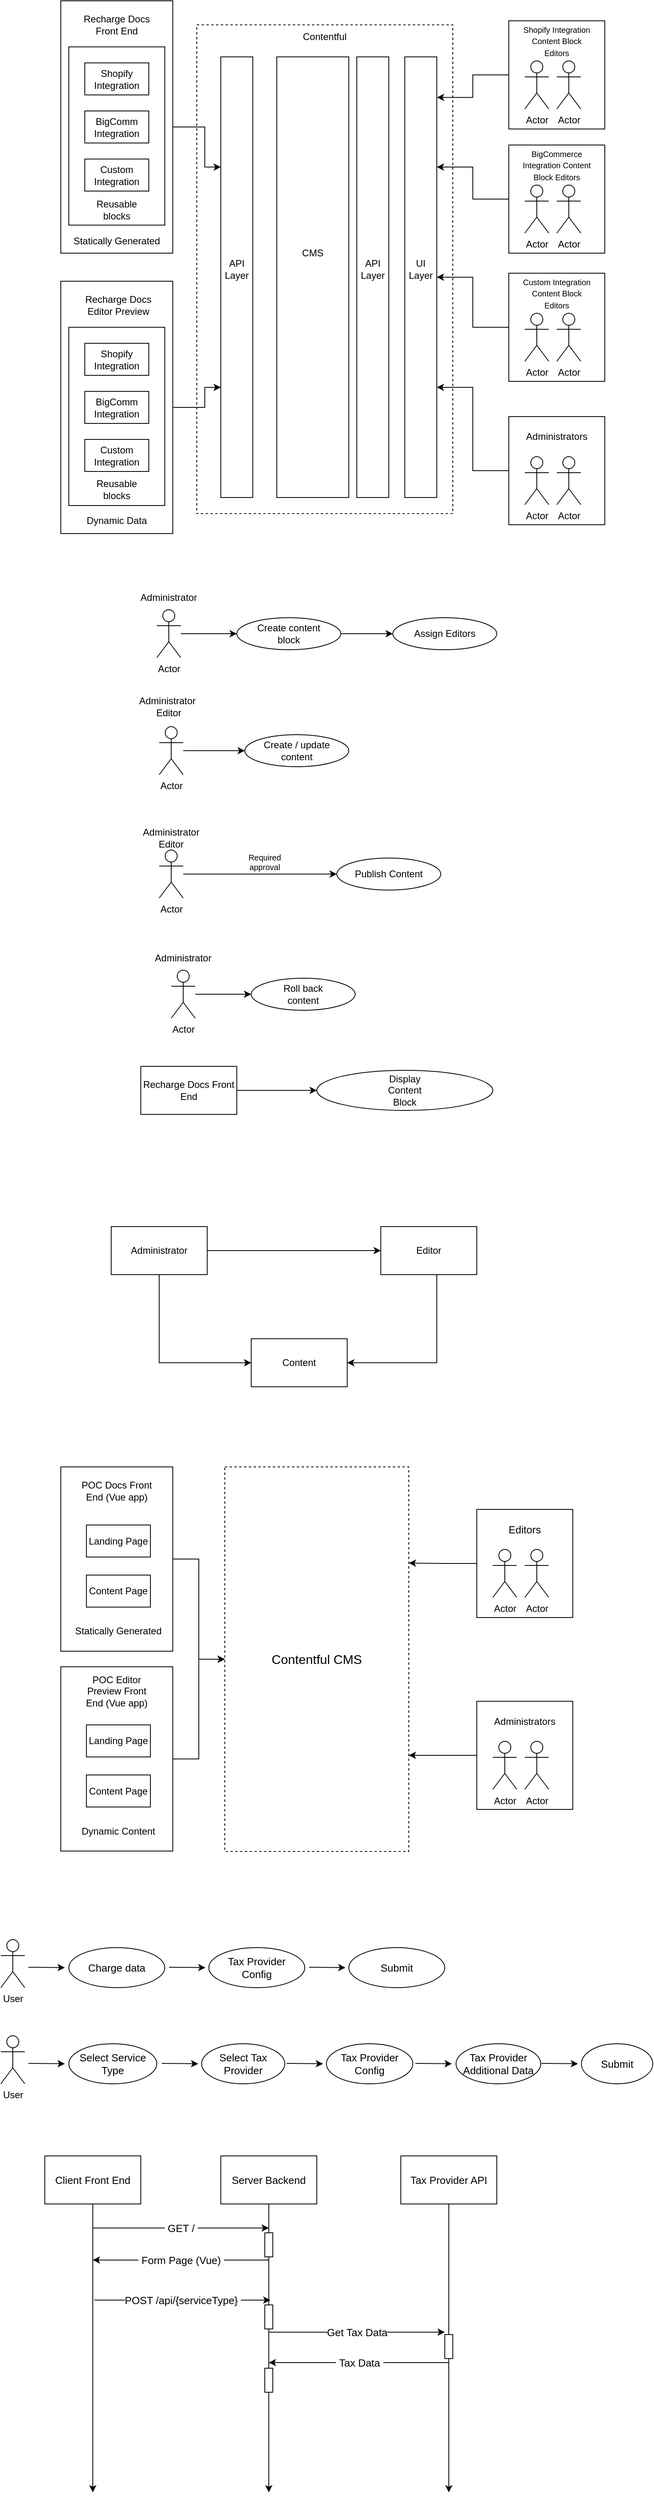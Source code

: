 <mxfile version="15.9.5" type="github">
  <diagram id="McnBqX_8OXEuc_d459IT" name="Page-1">
    <mxGraphModel dx="1174" dy="828" grid="1" gridSize="10" guides="1" tooltips="1" connect="1" arrows="1" fold="1" page="1" pageScale="1" pageWidth="850" pageHeight="1100" math="0" shadow="0">
      <root>
        <mxCell id="0" />
        <mxCell id="1" parent="0" />
        <mxCell id="9h9Ux4YRKQZeNhD9gGjw-2" value="" style="rounded=0;whiteSpace=wrap;html=1;dashed=1;" vertex="1" parent="1">
          <mxGeometry x="260" y="120" width="320" height="610" as="geometry" />
        </mxCell>
        <mxCell id="wLzdfKrcWUK0gIP68M67-1" value="" style="rounded=0;whiteSpace=wrap;html=1;direction=south;" parent="1" vertex="1">
          <mxGeometry x="360" y="160" width="90" height="550" as="geometry" />
        </mxCell>
        <mxCell id="wLzdfKrcWUK0gIP68M67-2" value="CMS" style="text;html=1;strokeColor=none;fillColor=none;align=center;verticalAlign=middle;whiteSpace=wrap;rounded=0;" parent="1" vertex="1">
          <mxGeometry x="375" y="390" width="60" height="30" as="geometry" />
        </mxCell>
        <mxCell id="wLzdfKrcWUK0gIP68M67-4" value="" style="rounded=0;whiteSpace=wrap;html=1;direction=south;" parent="1" vertex="1">
          <mxGeometry x="460" y="160" width="40" height="550" as="geometry" />
        </mxCell>
        <mxCell id="wLzdfKrcWUK0gIP68M67-5" value="" style="rounded=0;whiteSpace=wrap;html=1;direction=south;" parent="1" vertex="1">
          <mxGeometry x="520" y="160" width="40" height="550" as="geometry" />
        </mxCell>
        <mxCell id="wLzdfKrcWUK0gIP68M67-6" value="API&lt;br&gt;Layer" style="text;html=1;strokeColor=none;fillColor=none;align=center;verticalAlign=middle;whiteSpace=wrap;rounded=0;" parent="1" vertex="1">
          <mxGeometry x="450" y="410" width="60" height="30" as="geometry" />
        </mxCell>
        <mxCell id="wLzdfKrcWUK0gIP68M67-7" value="UI&lt;br&gt;Layer" style="text;html=1;strokeColor=none;fillColor=none;align=center;verticalAlign=middle;whiteSpace=wrap;rounded=0;" parent="1" vertex="1">
          <mxGeometry x="510" y="410" width="60" height="30" as="geometry" />
        </mxCell>
        <mxCell id="wLzdfKrcWUK0gIP68M67-63" style="edgeStyle=orthogonalEdgeStyle;rounded=0;orthogonalLoop=1;jettySize=auto;html=1;exitX=0;exitY=0.5;exitDx=0;exitDy=0;entryX=0.092;entryY=-0.005;entryDx=0;entryDy=0;entryPerimeter=0;" parent="1" source="wLzdfKrcWUK0gIP68M67-10" target="wLzdfKrcWUK0gIP68M67-5" edge="1">
          <mxGeometry relative="1" as="geometry">
            <mxPoint x="570" y="210" as="targetPoint" />
          </mxGeometry>
        </mxCell>
        <mxCell id="wLzdfKrcWUK0gIP68M67-10" value="" style="rounded=0;whiteSpace=wrap;html=1;" parent="1" vertex="1">
          <mxGeometry x="650" y="115" width="120" height="135" as="geometry" />
        </mxCell>
        <mxCell id="wLzdfKrcWUK0gIP68M67-11" value="&lt;font style=&quot;font-size: 10px&quot;&gt;Shopify Integration Content Block Editors&lt;/font&gt;" style="text;html=1;strokeColor=none;fillColor=none;align=center;verticalAlign=middle;whiteSpace=wrap;rounded=0;" parent="1" vertex="1">
          <mxGeometry x="665" y="125" width="90" height="30" as="geometry" />
        </mxCell>
        <mxCell id="wLzdfKrcWUK0gIP68M67-12" value="Actor" style="shape=umlActor;verticalLabelPosition=bottom;verticalAlign=top;html=1;outlineConnect=0;" parent="1" vertex="1">
          <mxGeometry x="670" y="165" width="30" height="60" as="geometry" />
        </mxCell>
        <mxCell id="wLzdfKrcWUK0gIP68M67-13" value="Actor" style="shape=umlActor;verticalLabelPosition=bottom;verticalAlign=top;html=1;outlineConnect=0;" parent="1" vertex="1">
          <mxGeometry x="710" y="165" width="30" height="60" as="geometry" />
        </mxCell>
        <mxCell id="wLzdfKrcWUK0gIP68M67-27" value="" style="rounded=0;whiteSpace=wrap;html=1;direction=south;" parent="1" vertex="1">
          <mxGeometry x="290" y="160" width="40" height="550" as="geometry" />
        </mxCell>
        <mxCell id="wLzdfKrcWUK0gIP68M67-28" value="API&lt;br&gt;Layer" style="text;html=1;strokeColor=none;fillColor=none;align=center;verticalAlign=middle;whiteSpace=wrap;rounded=0;" parent="1" vertex="1">
          <mxGeometry x="280" y="410" width="60" height="30" as="geometry" />
        </mxCell>
        <mxCell id="9h9Ux4YRKQZeNhD9gGjw-40" style="edgeStyle=orthogonalEdgeStyle;rounded=0;orthogonalLoop=1;jettySize=auto;html=1;entryX=0.25;entryY=1;entryDx=0;entryDy=0;" edge="1" parent="1" source="wLzdfKrcWUK0gIP68M67-29" target="wLzdfKrcWUK0gIP68M67-27">
          <mxGeometry relative="1" as="geometry">
            <Array as="points">
              <mxPoint x="270" y="248" />
              <mxPoint x="270" y="298" />
            </Array>
          </mxGeometry>
        </mxCell>
        <mxCell id="wLzdfKrcWUK0gIP68M67-29" value="" style="rounded=0;whiteSpace=wrap;html=1;" parent="1" vertex="1">
          <mxGeometry x="90" y="90" width="140" height="315" as="geometry" />
        </mxCell>
        <mxCell id="wLzdfKrcWUK0gIP68M67-41" value="Recharge Docs Front End" style="text;html=1;strokeColor=none;fillColor=none;align=center;verticalAlign=middle;whiteSpace=wrap;rounded=0;" parent="1" vertex="1">
          <mxGeometry x="110" y="105" width="100" height="30" as="geometry" />
        </mxCell>
        <mxCell id="wLzdfKrcWUK0gIP68M67-64" style="edgeStyle=orthogonalEdgeStyle;rounded=0;orthogonalLoop=1;jettySize=auto;html=1;exitX=0;exitY=0.5;exitDx=0;exitDy=0;entryX=0.25;entryY=0;entryDx=0;entryDy=0;" parent="1" source="wLzdfKrcWUK0gIP68M67-51" target="wLzdfKrcWUK0gIP68M67-5" edge="1">
          <mxGeometry relative="1" as="geometry" />
        </mxCell>
        <mxCell id="wLzdfKrcWUK0gIP68M67-51" value="" style="rounded=0;whiteSpace=wrap;html=1;" parent="1" vertex="1">
          <mxGeometry x="650" y="270" width="120" height="135" as="geometry" />
        </mxCell>
        <mxCell id="wLzdfKrcWUK0gIP68M67-52" value="&lt;font style=&quot;font-size: 10px&quot;&gt;BigCommerce Integration Content Block Editors&lt;/font&gt;" style="text;html=1;strokeColor=none;fillColor=none;align=center;verticalAlign=middle;whiteSpace=wrap;rounded=0;" parent="1" vertex="1">
          <mxGeometry x="665" y="280" width="90" height="30" as="geometry" />
        </mxCell>
        <mxCell id="wLzdfKrcWUK0gIP68M67-53" value="Actor" style="shape=umlActor;verticalLabelPosition=bottom;verticalAlign=top;html=1;outlineConnect=0;" parent="1" vertex="1">
          <mxGeometry x="670" y="320" width="30" height="60" as="geometry" />
        </mxCell>
        <mxCell id="wLzdfKrcWUK0gIP68M67-54" value="Actor" style="shape=umlActor;verticalLabelPosition=bottom;verticalAlign=top;html=1;outlineConnect=0;" parent="1" vertex="1">
          <mxGeometry x="710" y="320" width="30" height="60" as="geometry" />
        </mxCell>
        <mxCell id="wLzdfKrcWUK0gIP68M67-66" style="edgeStyle=orthogonalEdgeStyle;rounded=0;orthogonalLoop=1;jettySize=auto;html=1;" parent="1" source="wLzdfKrcWUK0gIP68M67-55" target="wLzdfKrcWUK0gIP68M67-5" edge="1">
          <mxGeometry relative="1" as="geometry" />
        </mxCell>
        <mxCell id="wLzdfKrcWUK0gIP68M67-55" value="" style="rounded=0;whiteSpace=wrap;html=1;" parent="1" vertex="1">
          <mxGeometry x="650" y="430" width="120" height="135" as="geometry" />
        </mxCell>
        <mxCell id="wLzdfKrcWUK0gIP68M67-56" value="&lt;font style=&quot;font-size: 10px&quot;&gt;Custom Integration Content Block Editors&lt;/font&gt;" style="text;html=1;strokeColor=none;fillColor=none;align=center;verticalAlign=middle;whiteSpace=wrap;rounded=0;" parent="1" vertex="1">
          <mxGeometry x="665" y="440" width="90" height="30" as="geometry" />
        </mxCell>
        <mxCell id="wLzdfKrcWUK0gIP68M67-57" value="Actor" style="shape=umlActor;verticalLabelPosition=bottom;verticalAlign=top;html=1;outlineConnect=0;" parent="1" vertex="1">
          <mxGeometry x="670" y="480" width="30" height="60" as="geometry" />
        </mxCell>
        <mxCell id="wLzdfKrcWUK0gIP68M67-58" value="Actor" style="shape=umlActor;verticalLabelPosition=bottom;verticalAlign=top;html=1;outlineConnect=0;" parent="1" vertex="1">
          <mxGeometry x="710" y="480" width="30" height="60" as="geometry" />
        </mxCell>
        <mxCell id="wLzdfKrcWUK0gIP68M67-67" style="edgeStyle=orthogonalEdgeStyle;rounded=0;orthogonalLoop=1;jettySize=auto;html=1;entryX=0.75;entryY=0;entryDx=0;entryDy=0;" parent="1" source="wLzdfKrcWUK0gIP68M67-59" target="wLzdfKrcWUK0gIP68M67-5" edge="1">
          <mxGeometry relative="1" as="geometry" />
        </mxCell>
        <mxCell id="wLzdfKrcWUK0gIP68M67-59" value="" style="rounded=0;whiteSpace=wrap;html=1;" parent="1" vertex="1">
          <mxGeometry x="650" y="609" width="120" height="135" as="geometry" />
        </mxCell>
        <mxCell id="wLzdfKrcWUK0gIP68M67-60" value="Administrators" style="text;html=1;strokeColor=none;fillColor=none;align=center;verticalAlign=middle;whiteSpace=wrap;rounded=0;" parent="1" vertex="1">
          <mxGeometry x="665" y="619" width="90" height="30" as="geometry" />
        </mxCell>
        <mxCell id="wLzdfKrcWUK0gIP68M67-61" value="Actor" style="shape=umlActor;verticalLabelPosition=bottom;verticalAlign=top;html=1;outlineConnect=0;" parent="1" vertex="1">
          <mxGeometry x="670" y="659" width="30" height="60" as="geometry" />
        </mxCell>
        <mxCell id="wLzdfKrcWUK0gIP68M67-62" value="Actor" style="shape=umlActor;verticalLabelPosition=bottom;verticalAlign=top;html=1;outlineConnect=0;" parent="1" vertex="1">
          <mxGeometry x="710" y="659" width="30" height="60" as="geometry" />
        </mxCell>
        <mxCell id="wLzdfKrcWUK0gIP68M67-79" value="" style="rounded=0;whiteSpace=wrap;html=1;" parent="1" vertex="1">
          <mxGeometry x="100" y="147.5" width="120" height="222.5" as="geometry" />
        </mxCell>
        <mxCell id="wLzdfKrcWUK0gIP68M67-80" value="Reusable blocks" style="text;html=1;strokeColor=none;fillColor=none;align=center;verticalAlign=middle;whiteSpace=wrap;rounded=0;" parent="1" vertex="1">
          <mxGeometry x="130" y="336" width="60" height="30" as="geometry" />
        </mxCell>
        <mxCell id="wLzdfKrcWUK0gIP68M67-81" value="" style="rounded=0;whiteSpace=wrap;html=1;" parent="1" vertex="1">
          <mxGeometry x="120" y="287.5" width="80" height="40" as="geometry" />
        </mxCell>
        <mxCell id="wLzdfKrcWUK0gIP68M67-82" value="Custom&lt;br&gt;Integration" style="text;html=1;strokeColor=none;fillColor=none;align=center;verticalAlign=middle;whiteSpace=wrap;rounded=0;" parent="1" vertex="1">
          <mxGeometry x="130" y="292.5" width="60" height="30" as="geometry" />
        </mxCell>
        <mxCell id="wLzdfKrcWUK0gIP68M67-83" value="" style="rounded=0;whiteSpace=wrap;html=1;" parent="1" vertex="1">
          <mxGeometry x="120" y="227.5" width="80" height="40" as="geometry" />
        </mxCell>
        <mxCell id="wLzdfKrcWUK0gIP68M67-84" value="BigComm&lt;br&gt;Integration" style="text;html=1;strokeColor=none;fillColor=none;align=center;verticalAlign=middle;whiteSpace=wrap;rounded=0;" parent="1" vertex="1">
          <mxGeometry x="130" y="232.5" width="60" height="30" as="geometry" />
        </mxCell>
        <mxCell id="wLzdfKrcWUK0gIP68M67-85" value="" style="rounded=0;whiteSpace=wrap;html=1;" parent="1" vertex="1">
          <mxGeometry x="120" y="167.5" width="80" height="40" as="geometry" />
        </mxCell>
        <mxCell id="wLzdfKrcWUK0gIP68M67-86" value="Shopify Integration" style="text;html=1;strokeColor=none;fillColor=none;align=center;verticalAlign=middle;whiteSpace=wrap;rounded=0;" parent="1" vertex="1">
          <mxGeometry x="130" y="172.5" width="60" height="30" as="geometry" />
        </mxCell>
        <mxCell id="wLzdfKrcWUK0gIP68M67-96" style="edgeStyle=orthogonalEdgeStyle;rounded=0;orthogonalLoop=1;jettySize=auto;html=1;entryX=0;entryY=0.5;entryDx=0;entryDy=0;" parent="1" source="wLzdfKrcWUK0gIP68M67-87" target="wLzdfKrcWUK0gIP68M67-90" edge="1">
          <mxGeometry relative="1" as="geometry">
            <mxPoint x="305" y="880" as="targetPoint" />
          </mxGeometry>
        </mxCell>
        <mxCell id="wLzdfKrcWUK0gIP68M67-87" value="Actor" style="shape=umlActor;verticalLabelPosition=bottom;verticalAlign=top;html=1;outlineConnect=0;" parent="1" vertex="1">
          <mxGeometry x="210" y="850" width="30" height="60" as="geometry" />
        </mxCell>
        <mxCell id="wLzdfKrcWUK0gIP68M67-88" value="Administrator" style="text;html=1;strokeColor=none;fillColor=none;align=center;verticalAlign=middle;whiteSpace=wrap;rounded=0;" parent="1" vertex="1">
          <mxGeometry x="195" y="820" width="60" height="30" as="geometry" />
        </mxCell>
        <mxCell id="wLzdfKrcWUK0gIP68M67-97" style="edgeStyle=orthogonalEdgeStyle;rounded=0;orthogonalLoop=1;jettySize=auto;html=1;entryX=0;entryY=0.5;entryDx=0;entryDy=0;" parent="1" source="wLzdfKrcWUK0gIP68M67-90" target="wLzdfKrcWUK0gIP68M67-91" edge="1">
          <mxGeometry relative="1" as="geometry" />
        </mxCell>
        <mxCell id="wLzdfKrcWUK0gIP68M67-90" value="" style="ellipse;whiteSpace=wrap;html=1;" parent="1" vertex="1">
          <mxGeometry x="310" y="860" width="130" height="40" as="geometry" />
        </mxCell>
        <mxCell id="wLzdfKrcWUK0gIP68M67-91" value="" style="ellipse;whiteSpace=wrap;html=1;" parent="1" vertex="1">
          <mxGeometry x="505" y="860" width="130" height="40" as="geometry" />
        </mxCell>
        <mxCell id="wLzdfKrcWUK0gIP68M67-92" value="Create content block" style="text;html=1;strokeColor=none;fillColor=none;align=center;verticalAlign=middle;whiteSpace=wrap;rounded=0;" parent="1" vertex="1">
          <mxGeometry x="330" y="865" width="90" height="30" as="geometry" />
        </mxCell>
        <mxCell id="wLzdfKrcWUK0gIP68M67-94" value="Assign Editors" style="text;html=1;strokeColor=none;fillColor=none;align=center;verticalAlign=middle;whiteSpace=wrap;rounded=0;" parent="1" vertex="1">
          <mxGeometry x="525" y="865" width="90" height="30" as="geometry" />
        </mxCell>
        <mxCell id="wLzdfKrcWUK0gIP68M67-98" style="edgeStyle=orthogonalEdgeStyle;rounded=0;orthogonalLoop=1;jettySize=auto;html=1;entryX=0;entryY=0.5;entryDx=0;entryDy=0;" parent="1" source="wLzdfKrcWUK0gIP68M67-99" target="wLzdfKrcWUK0gIP68M67-102" edge="1">
          <mxGeometry relative="1" as="geometry">
            <mxPoint x="308" y="1026" as="targetPoint" />
          </mxGeometry>
        </mxCell>
        <mxCell id="wLzdfKrcWUK0gIP68M67-99" value="Actor" style="shape=umlActor;verticalLabelPosition=bottom;verticalAlign=top;html=1;outlineConnect=0;" parent="1" vertex="1">
          <mxGeometry x="213" y="996" width="30" height="60" as="geometry" />
        </mxCell>
        <mxCell id="wLzdfKrcWUK0gIP68M67-100" value="Administrator&amp;nbsp;&lt;br&gt;Editor" style="text;html=1;strokeColor=none;fillColor=none;align=center;verticalAlign=middle;whiteSpace=wrap;rounded=0;" parent="1" vertex="1">
          <mxGeometry x="195" y="956" width="60" height="30" as="geometry" />
        </mxCell>
        <mxCell id="wLzdfKrcWUK0gIP68M67-102" value="" style="ellipse;whiteSpace=wrap;html=1;" parent="1" vertex="1">
          <mxGeometry x="320" y="1006" width="130" height="40" as="geometry" />
        </mxCell>
        <mxCell id="wLzdfKrcWUK0gIP68M67-104" value="Create / update content" style="text;html=1;strokeColor=none;fillColor=none;align=center;verticalAlign=middle;whiteSpace=wrap;rounded=0;" parent="1" vertex="1">
          <mxGeometry x="340" y="1011" width="90" height="30" as="geometry" />
        </mxCell>
        <mxCell id="wLzdfKrcWUK0gIP68M67-106" style="edgeStyle=orthogonalEdgeStyle;rounded=0;orthogonalLoop=1;jettySize=auto;html=1;entryX=0;entryY=0.5;entryDx=0;entryDy=0;" parent="1" source="wLzdfKrcWUK0gIP68M67-107" target="wLzdfKrcWUK0gIP68M67-110" edge="1">
          <mxGeometry relative="1" as="geometry">
            <mxPoint x="308" y="1180" as="targetPoint" />
          </mxGeometry>
        </mxCell>
        <mxCell id="wLzdfKrcWUK0gIP68M67-107" value="Actor" style="shape=umlActor;verticalLabelPosition=bottom;verticalAlign=top;html=1;outlineConnect=0;" parent="1" vertex="1">
          <mxGeometry x="213" y="1150" width="30" height="60" as="geometry" />
        </mxCell>
        <mxCell id="wLzdfKrcWUK0gIP68M67-108" value="Administrator&lt;br&gt;Editor" style="text;html=1;strokeColor=none;fillColor=none;align=center;verticalAlign=middle;whiteSpace=wrap;rounded=0;" parent="1" vertex="1">
          <mxGeometry x="198" y="1120" width="60" height="30" as="geometry" />
        </mxCell>
        <mxCell id="wLzdfKrcWUK0gIP68M67-110" value="" style="ellipse;whiteSpace=wrap;html=1;" parent="1" vertex="1">
          <mxGeometry x="435" y="1160" width="130" height="40" as="geometry" />
        </mxCell>
        <mxCell id="wLzdfKrcWUK0gIP68M67-112" value="Publish Content" style="text;html=1;strokeColor=none;fillColor=none;align=center;verticalAlign=middle;whiteSpace=wrap;rounded=0;" parent="1" vertex="1">
          <mxGeometry x="455" y="1165" width="90" height="30" as="geometry" />
        </mxCell>
        <mxCell id="wLzdfKrcWUK0gIP68M67-114" style="edgeStyle=orthogonalEdgeStyle;rounded=0;orthogonalLoop=1;jettySize=auto;html=1;entryX=0;entryY=0.5;entryDx=0;entryDy=0;" parent="1" source="wLzdfKrcWUK0gIP68M67-115" target="wLzdfKrcWUK0gIP68M67-118" edge="1">
          <mxGeometry relative="1" as="geometry">
            <mxPoint x="323" y="1330" as="targetPoint" />
          </mxGeometry>
        </mxCell>
        <mxCell id="wLzdfKrcWUK0gIP68M67-115" value="Actor" style="shape=umlActor;verticalLabelPosition=bottom;verticalAlign=top;html=1;outlineConnect=0;" parent="1" vertex="1">
          <mxGeometry x="228" y="1300" width="30" height="60" as="geometry" />
        </mxCell>
        <mxCell id="wLzdfKrcWUK0gIP68M67-116" value="Administrator" style="text;html=1;strokeColor=none;fillColor=none;align=center;verticalAlign=middle;whiteSpace=wrap;rounded=0;" parent="1" vertex="1">
          <mxGeometry x="213" y="1270" width="60" height="30" as="geometry" />
        </mxCell>
        <mxCell id="wLzdfKrcWUK0gIP68M67-118" value="" style="ellipse;whiteSpace=wrap;html=1;" parent="1" vertex="1">
          <mxGeometry x="328" y="1310" width="130" height="40" as="geometry" />
        </mxCell>
        <mxCell id="wLzdfKrcWUK0gIP68M67-120" value="Roll back content" style="text;html=1;strokeColor=none;fillColor=none;align=center;verticalAlign=middle;whiteSpace=wrap;rounded=0;" parent="1" vertex="1">
          <mxGeometry x="348" y="1315" width="90" height="30" as="geometry" />
        </mxCell>
        <mxCell id="wLzdfKrcWUK0gIP68M67-122" value="Required approval" style="text;html=1;strokeColor=none;fillColor=none;align=center;verticalAlign=middle;whiteSpace=wrap;rounded=0;fontSize=10;" parent="1" vertex="1">
          <mxGeometry x="315" y="1150" width="60" height="30" as="geometry" />
        </mxCell>
        <mxCell id="wLzdfKrcWUK0gIP68M67-126" style="edgeStyle=orthogonalEdgeStyle;rounded=0;orthogonalLoop=1;jettySize=auto;html=1;fontSize=12;" parent="1" source="wLzdfKrcWUK0gIP68M67-123" target="wLzdfKrcWUK0gIP68M67-124" edge="1">
          <mxGeometry relative="1" as="geometry" />
        </mxCell>
        <mxCell id="wLzdfKrcWUK0gIP68M67-123" value="&lt;font style=&quot;font-size: 12px&quot;&gt;Recharge Docs Front End&lt;/font&gt;" style="rounded=0;whiteSpace=wrap;html=1;fontSize=10;" parent="1" vertex="1">
          <mxGeometry x="190" y="1420" width="120" height="60" as="geometry" />
        </mxCell>
        <mxCell id="wLzdfKrcWUK0gIP68M67-124" value="" style="ellipse;whiteSpace=wrap;html=1;fontSize=12;" parent="1" vertex="1">
          <mxGeometry x="410" y="1425" width="220" height="50" as="geometry" />
        </mxCell>
        <mxCell id="wLzdfKrcWUK0gIP68M67-125" value="Display Content Block" style="text;html=1;strokeColor=none;fillColor=none;align=center;verticalAlign=middle;whiteSpace=wrap;rounded=0;fontSize=12;" parent="1" vertex="1">
          <mxGeometry x="490" y="1435" width="60" height="30" as="geometry" />
        </mxCell>
        <mxCell id="9h9Ux4YRKQZeNhD9gGjw-1" value="Contentful" style="text;html=1;strokeColor=none;fillColor=none;align=center;verticalAlign=middle;whiteSpace=wrap;rounded=0;" vertex="1" parent="1">
          <mxGeometry x="390" y="120" width="60" height="30" as="geometry" />
        </mxCell>
        <mxCell id="9h9Ux4YRKQZeNhD9gGjw-24" style="edgeStyle=orthogonalEdgeStyle;rounded=0;orthogonalLoop=1;jettySize=auto;html=1;entryX=0;entryY=0.5;entryDx=0;entryDy=0;" edge="1" parent="1" source="9h9Ux4YRKQZeNhD9gGjw-20" target="9h9Ux4YRKQZeNhD9gGjw-21">
          <mxGeometry relative="1" as="geometry" />
        </mxCell>
        <mxCell id="9h9Ux4YRKQZeNhD9gGjw-25" style="edgeStyle=orthogonalEdgeStyle;rounded=0;orthogonalLoop=1;jettySize=auto;html=1;entryX=0;entryY=0.5;entryDx=0;entryDy=0;" edge="1" parent="1" source="9h9Ux4YRKQZeNhD9gGjw-20" target="9h9Ux4YRKQZeNhD9gGjw-22">
          <mxGeometry relative="1" as="geometry">
            <Array as="points">
              <mxPoint x="213" y="1790" />
            </Array>
          </mxGeometry>
        </mxCell>
        <mxCell id="9h9Ux4YRKQZeNhD9gGjw-20" value="Administrator" style="rounded=0;whiteSpace=wrap;html=1;" vertex="1" parent="1">
          <mxGeometry x="153" y="1620" width="120" height="60" as="geometry" />
        </mxCell>
        <mxCell id="9h9Ux4YRKQZeNhD9gGjw-26" style="edgeStyle=orthogonalEdgeStyle;rounded=0;orthogonalLoop=1;jettySize=auto;html=1;entryX=1;entryY=0.5;entryDx=0;entryDy=0;" edge="1" parent="1" source="9h9Ux4YRKQZeNhD9gGjw-21" target="9h9Ux4YRKQZeNhD9gGjw-22">
          <mxGeometry relative="1" as="geometry">
            <Array as="points">
              <mxPoint x="560" y="1790" />
            </Array>
          </mxGeometry>
        </mxCell>
        <mxCell id="9h9Ux4YRKQZeNhD9gGjw-21" value="Editor" style="rounded=0;whiteSpace=wrap;html=1;" vertex="1" parent="1">
          <mxGeometry x="490" y="1620" width="120" height="60" as="geometry" />
        </mxCell>
        <mxCell id="9h9Ux4YRKQZeNhD9gGjw-22" value="Content" style="rounded=0;whiteSpace=wrap;html=1;" vertex="1" parent="1">
          <mxGeometry x="328" y="1760" width="120" height="60" as="geometry" />
        </mxCell>
        <mxCell id="9h9Ux4YRKQZeNhD9gGjw-41" style="edgeStyle=orthogonalEdgeStyle;rounded=0;orthogonalLoop=1;jettySize=auto;html=1;entryX=0.75;entryY=1;entryDx=0;entryDy=0;" edge="1" parent="1" source="9h9Ux4YRKQZeNhD9gGjw-27" target="wLzdfKrcWUK0gIP68M67-27">
          <mxGeometry relative="1" as="geometry">
            <Array as="points">
              <mxPoint x="270" y="598" />
              <mxPoint x="270" y="573" />
            </Array>
          </mxGeometry>
        </mxCell>
        <mxCell id="9h9Ux4YRKQZeNhD9gGjw-27" value="" style="rounded=0;whiteSpace=wrap;html=1;" vertex="1" parent="1">
          <mxGeometry x="90" y="440" width="140" height="315" as="geometry" />
        </mxCell>
        <mxCell id="9h9Ux4YRKQZeNhD9gGjw-28" value="Recharge Docs Editor Preview" style="text;html=1;strokeColor=none;fillColor=none;align=center;verticalAlign=middle;whiteSpace=wrap;rounded=0;" vertex="1" parent="1">
          <mxGeometry x="112" y="455" width="100" height="30" as="geometry" />
        </mxCell>
        <mxCell id="9h9Ux4YRKQZeNhD9gGjw-29" value="" style="rounded=0;whiteSpace=wrap;html=1;" vertex="1" parent="1">
          <mxGeometry x="100" y="497.5" width="120" height="222.5" as="geometry" />
        </mxCell>
        <mxCell id="9h9Ux4YRKQZeNhD9gGjw-30" value="Reusable blocks" style="text;html=1;strokeColor=none;fillColor=none;align=center;verticalAlign=middle;whiteSpace=wrap;rounded=0;" vertex="1" parent="1">
          <mxGeometry x="130" y="684.5" width="60" height="30" as="geometry" />
        </mxCell>
        <mxCell id="9h9Ux4YRKQZeNhD9gGjw-31" value="" style="rounded=0;whiteSpace=wrap;html=1;" vertex="1" parent="1">
          <mxGeometry x="120" y="637.5" width="80" height="40" as="geometry" />
        </mxCell>
        <mxCell id="9h9Ux4YRKQZeNhD9gGjw-32" value="Custom&lt;br&gt;Integration" style="text;html=1;strokeColor=none;fillColor=none;align=center;verticalAlign=middle;whiteSpace=wrap;rounded=0;" vertex="1" parent="1">
          <mxGeometry x="130" y="642.5" width="60" height="30" as="geometry" />
        </mxCell>
        <mxCell id="9h9Ux4YRKQZeNhD9gGjw-33" value="" style="rounded=0;whiteSpace=wrap;html=1;" vertex="1" parent="1">
          <mxGeometry x="120" y="577.5" width="80" height="40" as="geometry" />
        </mxCell>
        <mxCell id="9h9Ux4YRKQZeNhD9gGjw-34" value="BigComm&lt;br&gt;Integration" style="text;html=1;strokeColor=none;fillColor=none;align=center;verticalAlign=middle;whiteSpace=wrap;rounded=0;" vertex="1" parent="1">
          <mxGeometry x="130" y="582.5" width="60" height="30" as="geometry" />
        </mxCell>
        <mxCell id="9h9Ux4YRKQZeNhD9gGjw-35" value="" style="rounded=0;whiteSpace=wrap;html=1;" vertex="1" parent="1">
          <mxGeometry x="120" y="517.5" width="80" height="40" as="geometry" />
        </mxCell>
        <mxCell id="9h9Ux4YRKQZeNhD9gGjw-36" value="Shopify Integration" style="text;html=1;strokeColor=none;fillColor=none;align=center;verticalAlign=middle;whiteSpace=wrap;rounded=0;" vertex="1" parent="1">
          <mxGeometry x="130" y="522.5" width="60" height="30" as="geometry" />
        </mxCell>
        <mxCell id="9h9Ux4YRKQZeNhD9gGjw-38" value="Statically Generated" style="text;html=1;strokeColor=none;fillColor=none;align=center;verticalAlign=middle;whiteSpace=wrap;rounded=0;" vertex="1" parent="1">
          <mxGeometry x="95" y="375" width="130" height="30" as="geometry" />
        </mxCell>
        <mxCell id="9h9Ux4YRKQZeNhD9gGjw-39" value="Dynamic Data" style="text;html=1;strokeColor=none;fillColor=none;align=center;verticalAlign=middle;whiteSpace=wrap;rounded=0;" vertex="1" parent="1">
          <mxGeometry x="95" y="724" width="130" height="30" as="geometry" />
        </mxCell>
        <mxCell id="9h9Ux4YRKQZeNhD9gGjw-42" value="&lt;font style=&quot;font-size: 16px&quot;&gt;Contentful CMS&lt;/font&gt;" style="rounded=0;whiteSpace=wrap;html=1;dashed=1;" vertex="1" parent="1">
          <mxGeometry x="295" y="1920" width="230" height="480" as="geometry" />
        </mxCell>
        <mxCell id="9h9Ux4YRKQZeNhD9gGjw-109" style="edgeStyle=orthogonalEdgeStyle;rounded=0;orthogonalLoop=1;jettySize=auto;html=1;entryX=1;entryY=0.25;entryDx=0;entryDy=0;fontSize=16;" edge="1" parent="1" source="9h9Ux4YRKQZeNhD9gGjw-50" target="9h9Ux4YRKQZeNhD9gGjw-42">
          <mxGeometry relative="1" as="geometry" />
        </mxCell>
        <mxCell id="9h9Ux4YRKQZeNhD9gGjw-50" value="" style="rounded=0;whiteSpace=wrap;html=1;" vertex="1" parent="1">
          <mxGeometry x="610" y="1973" width="120" height="135" as="geometry" />
        </mxCell>
        <mxCell id="9h9Ux4YRKQZeNhD9gGjw-51" value="&lt;font style=&quot;font-size: 13px&quot;&gt;Editors&lt;/font&gt;" style="text;html=1;strokeColor=none;fillColor=none;align=center;verticalAlign=middle;whiteSpace=wrap;rounded=0;" vertex="1" parent="1">
          <mxGeometry x="625" y="1983" width="90" height="30" as="geometry" />
        </mxCell>
        <mxCell id="9h9Ux4YRKQZeNhD9gGjw-52" value="Actor" style="shape=umlActor;verticalLabelPosition=bottom;verticalAlign=top;html=1;outlineConnect=0;" vertex="1" parent="1">
          <mxGeometry x="630" y="2023" width="30" height="60" as="geometry" />
        </mxCell>
        <mxCell id="9h9Ux4YRKQZeNhD9gGjw-53" value="Actor" style="shape=umlActor;verticalLabelPosition=bottom;verticalAlign=top;html=1;outlineConnect=0;" vertex="1" parent="1">
          <mxGeometry x="670" y="2023" width="30" height="60" as="geometry" />
        </mxCell>
        <mxCell id="9h9Ux4YRKQZeNhD9gGjw-108" style="edgeStyle=orthogonalEdgeStyle;rounded=0;orthogonalLoop=1;jettySize=auto;html=1;entryX=0;entryY=0.5;entryDx=0;entryDy=0;fontSize=16;" edge="1" parent="1" source="9h9Ux4YRKQZeNhD9gGjw-57" target="9h9Ux4YRKQZeNhD9gGjw-42">
          <mxGeometry relative="1" as="geometry" />
        </mxCell>
        <mxCell id="9h9Ux4YRKQZeNhD9gGjw-57" value="" style="rounded=0;whiteSpace=wrap;html=1;" vertex="1" parent="1">
          <mxGeometry x="90" y="1920" width="140" height="230" as="geometry" />
        </mxCell>
        <mxCell id="9h9Ux4YRKQZeNhD9gGjw-58" value="POC Docs Front End (Vue app)" style="text;html=1;strokeColor=none;fillColor=none;align=center;verticalAlign=middle;whiteSpace=wrap;rounded=0;" vertex="1" parent="1">
          <mxGeometry x="110" y="1935" width="100" height="30" as="geometry" />
        </mxCell>
        <mxCell id="9h9Ux4YRKQZeNhD9gGjw-110" style="edgeStyle=orthogonalEdgeStyle;rounded=0;orthogonalLoop=1;jettySize=auto;html=1;entryX=1;entryY=0.75;entryDx=0;entryDy=0;fontSize=16;" edge="1" parent="1" source="9h9Ux4YRKQZeNhD9gGjw-70" target="9h9Ux4YRKQZeNhD9gGjw-42">
          <mxGeometry relative="1" as="geometry" />
        </mxCell>
        <mxCell id="9h9Ux4YRKQZeNhD9gGjw-70" value="" style="rounded=0;whiteSpace=wrap;html=1;" vertex="1" parent="1">
          <mxGeometry x="610" y="2212.5" width="120" height="135" as="geometry" />
        </mxCell>
        <mxCell id="9h9Ux4YRKQZeNhD9gGjw-71" value="Administrators" style="text;html=1;strokeColor=none;fillColor=none;align=center;verticalAlign=middle;whiteSpace=wrap;rounded=0;" vertex="1" parent="1">
          <mxGeometry x="625" y="2222.5" width="90" height="30" as="geometry" />
        </mxCell>
        <mxCell id="9h9Ux4YRKQZeNhD9gGjw-72" value="Actor" style="shape=umlActor;verticalLabelPosition=bottom;verticalAlign=top;html=1;outlineConnect=0;" vertex="1" parent="1">
          <mxGeometry x="630" y="2262.5" width="30" height="60" as="geometry" />
        </mxCell>
        <mxCell id="9h9Ux4YRKQZeNhD9gGjw-73" value="Actor" style="shape=umlActor;verticalLabelPosition=bottom;verticalAlign=top;html=1;outlineConnect=0;" vertex="1" parent="1">
          <mxGeometry x="670" y="2262.5" width="30" height="60" as="geometry" />
        </mxCell>
        <mxCell id="9h9Ux4YRKQZeNhD9gGjw-76" value="Landing Page" style="rounded=0;whiteSpace=wrap;html=1;" vertex="1" parent="1">
          <mxGeometry x="122" y="1992.5" width="80" height="40" as="geometry" />
        </mxCell>
        <mxCell id="9h9Ux4YRKQZeNhD9gGjw-94" value="Statically Generated" style="text;html=1;strokeColor=none;fillColor=none;align=center;verticalAlign=middle;whiteSpace=wrap;rounded=0;" vertex="1" parent="1">
          <mxGeometry x="97" y="2110" width="130" height="30" as="geometry" />
        </mxCell>
        <mxCell id="9h9Ux4YRKQZeNhD9gGjw-96" style="edgeStyle=orthogonalEdgeStyle;rounded=0;orthogonalLoop=1;jettySize=auto;html=1;exitX=0.5;exitY=1;exitDx=0;exitDy=0;" edge="1" parent="1" source="9h9Ux4YRKQZeNhD9gGjw-57" target="9h9Ux4YRKQZeNhD9gGjw-57">
          <mxGeometry relative="1" as="geometry" />
        </mxCell>
        <mxCell id="9h9Ux4YRKQZeNhD9gGjw-98" value="Content Page" style="rounded=0;whiteSpace=wrap;html=1;" vertex="1" parent="1">
          <mxGeometry x="122" y="2055" width="80" height="40" as="geometry" />
        </mxCell>
        <mxCell id="9h9Ux4YRKQZeNhD9gGjw-107" style="edgeStyle=orthogonalEdgeStyle;rounded=0;orthogonalLoop=1;jettySize=auto;html=1;fontSize=16;" edge="1" parent="1" source="9h9Ux4YRKQZeNhD9gGjw-99" target="9h9Ux4YRKQZeNhD9gGjw-42">
          <mxGeometry relative="1" as="geometry" />
        </mxCell>
        <mxCell id="9h9Ux4YRKQZeNhD9gGjw-99" value="" style="rounded=0;whiteSpace=wrap;html=1;" vertex="1" parent="1">
          <mxGeometry x="90" y="2169.5" width="140" height="230" as="geometry" />
        </mxCell>
        <mxCell id="9h9Ux4YRKQZeNhD9gGjw-100" value="POC Editor Preview Front End (Vue app)" style="text;html=1;strokeColor=none;fillColor=none;align=center;verticalAlign=middle;whiteSpace=wrap;rounded=0;" vertex="1" parent="1">
          <mxGeometry x="110" y="2184.5" width="100" height="30" as="geometry" />
        </mxCell>
        <mxCell id="9h9Ux4YRKQZeNhD9gGjw-101" value="Landing Page" style="rounded=0;whiteSpace=wrap;html=1;" vertex="1" parent="1">
          <mxGeometry x="122" y="2242" width="80" height="40" as="geometry" />
        </mxCell>
        <mxCell id="9h9Ux4YRKQZeNhD9gGjw-102" value="Dynamic Content" style="text;html=1;strokeColor=none;fillColor=none;align=center;verticalAlign=middle;whiteSpace=wrap;rounded=0;" vertex="1" parent="1">
          <mxGeometry x="97" y="2359.5" width="130" height="30" as="geometry" />
        </mxCell>
        <mxCell id="9h9Ux4YRKQZeNhD9gGjw-103" style="edgeStyle=orthogonalEdgeStyle;rounded=0;orthogonalLoop=1;jettySize=auto;html=1;exitX=0.5;exitY=1;exitDx=0;exitDy=0;" edge="1" parent="1" source="9h9Ux4YRKQZeNhD9gGjw-99" target="9h9Ux4YRKQZeNhD9gGjw-99">
          <mxGeometry relative="1" as="geometry" />
        </mxCell>
        <mxCell id="9h9Ux4YRKQZeNhD9gGjw-104" value="Content Page" style="rounded=0;whiteSpace=wrap;html=1;" vertex="1" parent="1">
          <mxGeometry x="122" y="2304.5" width="80" height="40" as="geometry" />
        </mxCell>
        <mxCell id="9h9Ux4YRKQZeNhD9gGjw-111" value="User" style="shape=umlActor;verticalLabelPosition=bottom;verticalAlign=top;html=1;outlineConnect=0;" vertex="1" parent="1">
          <mxGeometry x="15" y="2510" width="30" height="60" as="geometry" />
        </mxCell>
        <mxCell id="9h9Ux4YRKQZeNhD9gGjw-114" value="Charge data" style="ellipse;whiteSpace=wrap;html=1;fontSize=13;" vertex="1" parent="1">
          <mxGeometry x="100" y="2520" width="120" height="50" as="geometry" />
        </mxCell>
        <mxCell id="9h9Ux4YRKQZeNhD9gGjw-115" value="Tax Provider &lt;br&gt;Config" style="ellipse;whiteSpace=wrap;html=1;fontSize=13;" vertex="1" parent="1">
          <mxGeometry x="275" y="2520" width="120" height="50" as="geometry" />
        </mxCell>
        <mxCell id="9h9Ux4YRKQZeNhD9gGjw-116" value="Submit" style="ellipse;whiteSpace=wrap;html=1;fontSize=13;" vertex="1" parent="1">
          <mxGeometry x="450" y="2520" width="120" height="50" as="geometry" />
        </mxCell>
        <mxCell id="9h9Ux4YRKQZeNhD9gGjw-120" value="" style="endArrow=classic;html=1;rounded=0;fontSize=13;" edge="1" parent="1">
          <mxGeometry width="50" height="50" relative="1" as="geometry">
            <mxPoint x="49.5" y="2544.5" as="sourcePoint" />
            <mxPoint x="95" y="2545" as="targetPoint" />
          </mxGeometry>
        </mxCell>
        <mxCell id="9h9Ux4YRKQZeNhD9gGjw-121" value="" style="endArrow=classic;html=1;rounded=0;fontSize=13;" edge="1" parent="1">
          <mxGeometry width="50" height="50" relative="1" as="geometry">
            <mxPoint x="225.25" y="2544.5" as="sourcePoint" />
            <mxPoint x="270.75" y="2545" as="targetPoint" />
          </mxGeometry>
        </mxCell>
        <mxCell id="9h9Ux4YRKQZeNhD9gGjw-122" value="" style="endArrow=classic;html=1;rounded=0;fontSize=13;" edge="1" parent="1">
          <mxGeometry width="50" height="50" relative="1" as="geometry">
            <mxPoint x="400.25" y="2544.5" as="sourcePoint" />
            <mxPoint x="445.75" y="2545" as="targetPoint" />
          </mxGeometry>
        </mxCell>
        <mxCell id="9h9Ux4YRKQZeNhD9gGjw-123" value="User" style="shape=umlActor;verticalLabelPosition=bottom;verticalAlign=top;html=1;outlineConnect=0;" vertex="1" parent="1">
          <mxGeometry x="15" y="2630" width="30" height="60" as="geometry" />
        </mxCell>
        <mxCell id="9h9Ux4YRKQZeNhD9gGjw-124" value="Select Service &lt;br&gt;Type" style="ellipse;whiteSpace=wrap;html=1;fontSize=13;" vertex="1" parent="1">
          <mxGeometry x="100" y="2640" width="110" height="50" as="geometry" />
        </mxCell>
        <mxCell id="9h9Ux4YRKQZeNhD9gGjw-125" value="Select Tax &lt;br&gt;Provider" style="ellipse;whiteSpace=wrap;html=1;fontSize=13;" vertex="1" parent="1">
          <mxGeometry x="266" y="2640" width="104" height="50" as="geometry" />
        </mxCell>
        <mxCell id="9h9Ux4YRKQZeNhD9gGjw-126" value="Tax Provider &lt;br&gt;Config" style="ellipse;whiteSpace=wrap;html=1;fontSize=13;" vertex="1" parent="1">
          <mxGeometry x="422" y="2640" width="108" height="50" as="geometry" />
        </mxCell>
        <mxCell id="9h9Ux4YRKQZeNhD9gGjw-127" value="" style="endArrow=classic;html=1;rounded=0;fontSize=13;" edge="1" parent="1">
          <mxGeometry width="50" height="50" relative="1" as="geometry">
            <mxPoint x="49.5" y="2664.5" as="sourcePoint" />
            <mxPoint x="95" y="2665" as="targetPoint" />
          </mxGeometry>
        </mxCell>
        <mxCell id="9h9Ux4YRKQZeNhD9gGjw-128" value="" style="endArrow=classic;html=1;rounded=0;fontSize=13;" edge="1" parent="1">
          <mxGeometry width="50" height="50" relative="1" as="geometry">
            <mxPoint x="216.25" y="2664.5" as="sourcePoint" />
            <mxPoint x="261.75" y="2665" as="targetPoint" />
          </mxGeometry>
        </mxCell>
        <mxCell id="9h9Ux4YRKQZeNhD9gGjw-129" value="" style="endArrow=classic;html=1;rounded=0;fontSize=13;" edge="1" parent="1">
          <mxGeometry width="50" height="50" relative="1" as="geometry">
            <mxPoint x="372.25" y="2664.5" as="sourcePoint" />
            <mxPoint x="417.75" y="2665" as="targetPoint" />
          </mxGeometry>
        </mxCell>
        <mxCell id="9h9Ux4YRKQZeNhD9gGjw-132" value="Tax Provider &lt;br&gt;Additional Data" style="ellipse;whiteSpace=wrap;html=1;fontSize=13;" vertex="1" parent="1">
          <mxGeometry x="584" y="2640" width="106" height="50" as="geometry" />
        </mxCell>
        <mxCell id="9h9Ux4YRKQZeNhD9gGjw-133" value="" style="endArrow=classic;html=1;rounded=0;fontSize=13;" edge="1" parent="1">
          <mxGeometry width="50" height="50" relative="1" as="geometry">
            <mxPoint x="533.25" y="2664.5" as="sourcePoint" />
            <mxPoint x="578.75" y="2665" as="targetPoint" />
          </mxGeometry>
        </mxCell>
        <mxCell id="9h9Ux4YRKQZeNhD9gGjw-134" value="Submit" style="ellipse;whiteSpace=wrap;html=1;fontSize=13;" vertex="1" parent="1">
          <mxGeometry x="740.75" y="2640" width="89.25" height="50" as="geometry" />
        </mxCell>
        <mxCell id="9h9Ux4YRKQZeNhD9gGjw-135" value="" style="endArrow=classic;html=1;rounded=0;fontSize=13;" edge="1" parent="1">
          <mxGeometry width="50" height="50" relative="1" as="geometry">
            <mxPoint x="691" y="2664.5" as="sourcePoint" />
            <mxPoint x="736.5" y="2665" as="targetPoint" />
          </mxGeometry>
        </mxCell>
        <mxCell id="9h9Ux4YRKQZeNhD9gGjw-137" style="edgeStyle=orthogonalEdgeStyle;rounded=0;orthogonalLoop=1;jettySize=auto;html=1;fontSize=13;" edge="1" parent="1" source="9h9Ux4YRKQZeNhD9gGjw-136">
          <mxGeometry relative="1" as="geometry">
            <mxPoint x="130" y="3200" as="targetPoint" />
          </mxGeometry>
        </mxCell>
        <mxCell id="9h9Ux4YRKQZeNhD9gGjw-136" value="Client Front End" style="rounded=0;whiteSpace=wrap;html=1;fontSize=13;" vertex="1" parent="1">
          <mxGeometry x="70" y="2780" width="120" height="60" as="geometry" />
        </mxCell>
        <mxCell id="9h9Ux4YRKQZeNhD9gGjw-142" style="edgeStyle=orthogonalEdgeStyle;rounded=0;orthogonalLoop=1;jettySize=auto;html=1;fontSize=13;startArrow=none;" edge="1" parent="1" source="9h9Ux4YRKQZeNhD9gGjw-164">
          <mxGeometry relative="1" as="geometry">
            <mxPoint x="350" y="3200" as="targetPoint" />
          </mxGeometry>
        </mxCell>
        <mxCell id="9h9Ux4YRKQZeNhD9gGjw-143" value="Server Backend" style="rounded=0;whiteSpace=wrap;html=1;fontSize=13;" vertex="1" parent="1">
          <mxGeometry x="290" y="2780" width="120" height="60" as="geometry" />
        </mxCell>
        <mxCell id="9h9Ux4YRKQZeNhD9gGjw-144" style="edgeStyle=orthogonalEdgeStyle;rounded=0;orthogonalLoop=1;jettySize=auto;html=1;fontSize=13;startArrow=none;" edge="1" parent="1" source="9h9Ux4YRKQZeNhD9gGjw-161">
          <mxGeometry relative="1" as="geometry">
            <mxPoint x="575" y="3200" as="targetPoint" />
          </mxGeometry>
        </mxCell>
        <mxCell id="9h9Ux4YRKQZeNhD9gGjw-145" value="Tax Provider API" style="rounded=0;whiteSpace=wrap;html=1;fontSize=13;" vertex="1" parent="1">
          <mxGeometry x="515" y="2780" width="120" height="60" as="geometry" />
        </mxCell>
        <mxCell id="9h9Ux4YRKQZeNhD9gGjw-146" value="" style="endArrow=classic;html=1;rounded=0;fontSize=13;" edge="1" parent="1">
          <mxGeometry relative="1" as="geometry">
            <mxPoint x="130" y="2870" as="sourcePoint" />
            <mxPoint x="350" y="2870" as="targetPoint" />
          </mxGeometry>
        </mxCell>
        <mxCell id="9h9Ux4YRKQZeNhD9gGjw-147" value="&amp;nbsp;GET /&amp;nbsp;" style="edgeLabel;resizable=0;html=1;align=center;verticalAlign=middle;fontSize=13;" connectable="0" vertex="1" parent="9h9Ux4YRKQZeNhD9gGjw-146">
          <mxGeometry relative="1" as="geometry" />
        </mxCell>
        <mxCell id="9h9Ux4YRKQZeNhD9gGjw-148" value="" style="rounded=0;whiteSpace=wrap;html=1;fontSize=13;" vertex="1" parent="1">
          <mxGeometry x="345" y="2876" width="10" height="30" as="geometry" />
        </mxCell>
        <mxCell id="9h9Ux4YRKQZeNhD9gGjw-150" value="" style="edgeStyle=orthogonalEdgeStyle;rounded=0;orthogonalLoop=1;jettySize=auto;html=1;fontSize=13;endArrow=none;" edge="1" parent="1" source="9h9Ux4YRKQZeNhD9gGjw-143" target="9h9Ux4YRKQZeNhD9gGjw-148">
          <mxGeometry relative="1" as="geometry">
            <mxPoint x="350" y="3200" as="targetPoint" />
            <mxPoint x="350" y="2840" as="sourcePoint" />
          </mxGeometry>
        </mxCell>
        <mxCell id="9h9Ux4YRKQZeNhD9gGjw-151" value="" style="endArrow=classic;html=1;rounded=0;fontSize=13;" edge="1" parent="1">
          <mxGeometry relative="1" as="geometry">
            <mxPoint x="350" y="2910" as="sourcePoint" />
            <mxPoint x="130" y="2910" as="targetPoint" />
          </mxGeometry>
        </mxCell>
        <mxCell id="9h9Ux4YRKQZeNhD9gGjw-152" value="&amp;nbsp;Form Page (Vue)&amp;nbsp;" style="edgeLabel;resizable=0;html=1;align=center;verticalAlign=middle;fontSize=13;" connectable="0" vertex="1" parent="9h9Ux4YRKQZeNhD9gGjw-151">
          <mxGeometry relative="1" as="geometry" />
        </mxCell>
        <mxCell id="9h9Ux4YRKQZeNhD9gGjw-153" value="" style="endArrow=classic;html=1;rounded=0;fontSize=13;" edge="1" parent="1">
          <mxGeometry relative="1" as="geometry">
            <mxPoint x="132" y="2960" as="sourcePoint" />
            <mxPoint x="352" y="2960" as="targetPoint" />
          </mxGeometry>
        </mxCell>
        <mxCell id="9h9Ux4YRKQZeNhD9gGjw-154" value="POST /api/{serviceType}&amp;nbsp;" style="edgeLabel;resizable=0;html=1;align=center;verticalAlign=middle;fontSize=13;" connectable="0" vertex="1" parent="9h9Ux4YRKQZeNhD9gGjw-153">
          <mxGeometry relative="1" as="geometry" />
        </mxCell>
        <mxCell id="9h9Ux4YRKQZeNhD9gGjw-155" value="" style="rounded=0;whiteSpace=wrap;html=1;fontSize=13;" vertex="1" parent="1">
          <mxGeometry x="345" y="2966" width="10" height="30" as="geometry" />
        </mxCell>
        <mxCell id="9h9Ux4YRKQZeNhD9gGjw-156" value="" style="edgeStyle=orthogonalEdgeStyle;rounded=0;orthogonalLoop=1;jettySize=auto;html=1;fontSize=13;startArrow=none;endArrow=none;" edge="1" parent="1" source="9h9Ux4YRKQZeNhD9gGjw-148" target="9h9Ux4YRKQZeNhD9gGjw-155">
          <mxGeometry relative="1" as="geometry">
            <mxPoint x="350" y="3200" as="targetPoint" />
            <mxPoint x="350" y="2906" as="sourcePoint" />
          </mxGeometry>
        </mxCell>
        <mxCell id="9h9Ux4YRKQZeNhD9gGjw-157" value="" style="endArrow=classic;html=1;rounded=0;fontSize=13;" edge="1" parent="1">
          <mxGeometry relative="1" as="geometry">
            <mxPoint x="350" y="3000" as="sourcePoint" />
            <mxPoint x="570" y="3000" as="targetPoint" />
          </mxGeometry>
        </mxCell>
        <mxCell id="9h9Ux4YRKQZeNhD9gGjw-158" value="Get Tax Data" style="edgeLabel;resizable=0;html=1;align=center;verticalAlign=middle;fontSize=13;" connectable="0" vertex="1" parent="9h9Ux4YRKQZeNhD9gGjw-157">
          <mxGeometry relative="1" as="geometry" />
        </mxCell>
        <mxCell id="9h9Ux4YRKQZeNhD9gGjw-159" value="" style="endArrow=classic;html=1;rounded=0;fontSize=13;" edge="1" parent="1">
          <mxGeometry relative="1" as="geometry">
            <mxPoint x="575" y="3038" as="sourcePoint" />
            <mxPoint x="350" y="3038" as="targetPoint" />
          </mxGeometry>
        </mxCell>
        <mxCell id="9h9Ux4YRKQZeNhD9gGjw-160" value="&amp;nbsp;Tax Data&amp;nbsp;" style="edgeLabel;resizable=0;html=1;align=center;verticalAlign=middle;fontSize=13;" connectable="0" vertex="1" parent="9h9Ux4YRKQZeNhD9gGjw-159">
          <mxGeometry relative="1" as="geometry" />
        </mxCell>
        <mxCell id="9h9Ux4YRKQZeNhD9gGjw-161" value="" style="rounded=0;whiteSpace=wrap;html=1;fontSize=13;" vertex="1" parent="1">
          <mxGeometry x="570" y="3003" width="10" height="30" as="geometry" />
        </mxCell>
        <mxCell id="9h9Ux4YRKQZeNhD9gGjw-163" value="" style="edgeStyle=orthogonalEdgeStyle;rounded=0;orthogonalLoop=1;jettySize=auto;html=1;fontSize=13;endArrow=none;" edge="1" parent="1" source="9h9Ux4YRKQZeNhD9gGjw-145" target="9h9Ux4YRKQZeNhD9gGjw-161">
          <mxGeometry relative="1" as="geometry">
            <mxPoint x="575" y="3200" as="targetPoint" />
            <mxPoint x="575" y="2840" as="sourcePoint" />
          </mxGeometry>
        </mxCell>
        <mxCell id="9h9Ux4YRKQZeNhD9gGjw-164" value="" style="rounded=0;whiteSpace=wrap;html=1;fontSize=13;" vertex="1" parent="1">
          <mxGeometry x="345" y="3045" width="10" height="30" as="geometry" />
        </mxCell>
        <mxCell id="9h9Ux4YRKQZeNhD9gGjw-165" value="" style="edgeStyle=orthogonalEdgeStyle;rounded=0;orthogonalLoop=1;jettySize=auto;html=1;fontSize=13;startArrow=none;endArrow=none;" edge="1" parent="1" source="9h9Ux4YRKQZeNhD9gGjw-155" target="9h9Ux4YRKQZeNhD9gGjw-164">
          <mxGeometry relative="1" as="geometry">
            <mxPoint x="350" y="3200" as="targetPoint" />
            <mxPoint x="350" y="2996" as="sourcePoint" />
          </mxGeometry>
        </mxCell>
      </root>
    </mxGraphModel>
  </diagram>
</mxfile>
